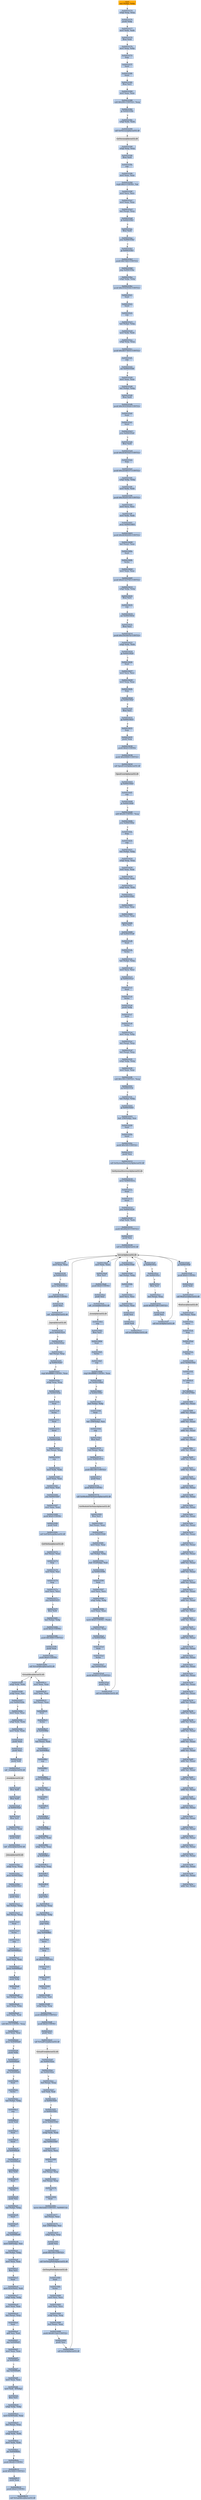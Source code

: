 digraph G {
node[shape=rectangle,style=filled,fillcolor=lightsteelblue,color=lightsteelblue]
bgcolor="transparent"
a0x00410371leal_ebp__ebp[label="start\nleal (%ebp), %ebp",fillcolor="orange",color="lightgrey"];
a0x00410374xchgl_esp_esp[label="0x00410374\nxchgl %esp, %esp"];
a0x00410376pushl_ebp[label="0x00410376\npushl %ebp"];
a0x00410377movl_edx_edx[label="0x00410377\nmovl %edx, %edx"];
a0x00410379ffree_st0[label="0x00410379\nffree %st0"];
a0x0041037bmovl_esp_ebp[label="0x0041037b\nmovl %esp, %ebp"];
a0x0041037dfnop_[label="0x0041037d\nfnop "];
a0x0041037ffwait_[label="0x0041037f\nfwait "];
a0x00410380fninit_[label="0x00410380\nfninit "];
a0x00410382ffree_st1[label="0x00410382\nffree %st1"];
a0x00410384movl_eax_eax[label="0x00410384\nmovl %eax, %eax"];
a0x00410386subl_0x200UINT32_esp[label="0x00410386\nsubl $0x200<UINT32>, %esp"];
a0x0041038cjp_0x0041038e[label="0x0041038c\njp 0x0041038e"];
a0x0041038exchgl_edx_edx[label="0x0041038e\nxchgl %edx, %edx"];
a0x00410390call_GetVersion_kernel32_dll[label="0x00410390\ncall GetVersion@kernel32.dll"];
GetVersion_kernel32_dll[label="GetVersion@kernel32.dll",fillcolor="lightgrey",color="lightgrey"];
a0x00410396xchgl_esp_esp[label="0x00410396\nxchgl %esp, %esp"];
a0x00410398ffree_st0[label="0x00410398\nffree %st0"];
a0x0041039anop_[label="0x0041039a\nnop "];
a0x0041039bmovl_eax_eax[label="0x0041039b\nmovl %eax, %eax"];
a0x0041039dcmpb_0x5UINT8_al[label="0x0041039d\ncmpb $0x5<UINT8>, %al"];
a0x0041039fmovl_ecx_ecx[label="0x0041039f\nmovl %ecx, %ecx"];
a0x004103a1movl_eax_eax[label="0x004103a1\nmovl %eax, %eax"];
a0x004103a3leal_esp__esp[label="0x004103a3\nleal (%esp), %esp"];
a0x004103a6jb_0x00410563[label="0x004103a6\njb 0x00410563"];
a0x004103acffree_st0[label="0x004103ac\nffree %st0"];
a0x004103aejcxz_0x004103b1[label="0x004103ae\njcxz 0x004103b1"];
a0x004103b1jp_0x004103b3[label="0x004103b1\njp 0x004103b3"];
a0x004103b3pushl_0x7d42UINT32[label="0x004103b3\npushl $0x7d42<UINT32>"];
a0x004103b8jmp_0x004103ba[label="0x004103b8\njmp 0x004103ba"];
a0x004103baxchgl_ebp_ebp[label="0x004103ba\nxchgl %ebp, %ebp"];
a0x004103bcpushl_0x33323534UINT32[label="0x004103bc\npushl $0x33323534<UINT32>"];
a0x004103c1fwait_[label="0x004103c1\nfwait "];
a0x004103c2fninit_[label="0x004103c2\nfninit "];
a0x004103c4nop_[label="0x004103c4\nnop "];
a0x004103c5leal_ebp__ebp[label="0x004103c5\nleal (%ebp), %ebp"];
a0x004103c8movl_edx_edx[label="0x004103c8\nmovl %edx, %edx"];
a0x004103caxchgl_esp_esp[label="0x004103ca\nxchgl %esp, %esp"];
a0x004103ccpushl_0x46373835UINT32[label="0x004103cc\npushl $0x46373835<UINT32>"];
a0x004103d1nop_[label="0x004103d1\nnop "];
a0x004103d2jne_0x004103d4[label="0x004103d2\njne 0x004103d4"];
a0x004103d4movl_eax_eax[label="0x004103d4\nmovl %eax, %eax"];
a0x004103d6leal_ebp__ebp[label="0x004103d6\nleal (%ebp), %ebp"];
a0x004103d9ffree_st0[label="0x004103d9\nffree %st0"];
a0x004103dbpushl_0x3432302dUINT32[label="0x004103db\npushl $0x3432302d<UINT32>"];
a0x004103e0fwait_[label="0x004103e0\nfwait "];
a0x004103e1fninit_[label="0x004103e1\nfninit "];
a0x004103e3jcxz_0x004103e6[label="0x004103e3\njcxz 0x004103e6"];
a0x004103e6ffree_st0[label="0x004103e6\nffree %st0"];
a0x004103e8pushl_0x44363543UINT32[label="0x004103e8\npushl $0x44363543<UINT32>"];
a0x004103edfnop_[label="0x004103ed\nfnop "];
a0x004103efpushl_0x2d346537UINT32[label="0x004103ef\npushl $0x2d346537<UINT32>"];
a0x004103f4xchgl_ebp_ebp[label="0x004103f4\nxchgl %ebp, %ebp"];
a0x004103f6movl_edx_edx[label="0x004103f6\nmovl %edx, %edx"];
a0x004103f8pushl_0x342d3134UINT32[label="0x004103f8\npushl $0x342d3134<UINT32>"];
a0x004103fdmovl_ecx_ecx[label="0x004103fd\nmovl %ecx, %ecx"];
a0x004103ffmovl_edx_edx[label="0x004103ff\nmovl %edx, %edx"];
a0x00410401jecxz_0x00410403[label="0x00410401\njecxz 0x00410403"];
a0x00410403pushl_0x44362d30UINT32[label="0x00410403\npushl $0x44362d30<UINT32>"];
a0x00410408leal_eax__eax[label="0x00410408\nleal (%eax), %eax"];
a0x0041040afwait_[label="0x0041040a\nfwait "];
a0x0041040bfnclex_[label="0x0041040b\nfnclex "];
a0x0041040dmovl_eax_eax[label="0x0041040d\nmovl %eax, %eax"];
a0x0041040fpushl_0x41323745UINT32[label="0x0041040f\npushl $0x41323745<UINT32>"];
a0x00410414xchgl_ebp_ebp[label="0x00410414\nxchgl %ebp, %ebp"];
a0x00410416ffree_st1[label="0x00410416\nffree %st1"];
a0x00410418nop_[label="0x00410418\nnop "];
a0x00410419jne_0x0041041b[label="0x00410419\njne 0x0041041b"];
a0x0041041bffree_st1[label="0x0041041b\nffree %st1"];
a0x0041041dpushl_0x3543447bUINT32[label="0x0041041d\npushl $0x3543447b<UINT32>"];
a0x00410422xchgl_edx_edx[label="0x00410422\nxchgl %edx, %edx"];
a0x00410424jp_0x00410426[label="0x00410424\njp 0x00410426"];
a0x00410426fwait_[label="0x00410426\nfwait "];
a0x00410427movl_ecx_ecx[label="0x00410427\nmovl %ecx, %ecx"];
a0x00410429movl_esp_eax[label="0x00410429\nmovl %esp, %eax"];
a0x0041042bfnop_[label="0x0041042b\nfnop "];
a0x0041042djg_0x0041042f[label="0x0041042d\njg 0x0041042f"];
a0x0041042fffree_st1[label="0x0041042f\nffree %st1"];
a0x00410431jg_0x00410433[label="0x00410431\njg 0x00410433"];
a0x00410433fnop_[label="0x00410433\nfnop "];
a0x00410435pushl_eax[label="0x00410435\npushl %eax"];
a0x00410436pushl_0x0UINT8[label="0x00410436\npushl $0x0<UINT8>"];
a0x00410438pushl_0x20000UINT32[label="0x00410438\npushl $0x20000<UINT32>"];
a0x0041043dcall_OpenEventA_kernel32_dll[label="0x0041043d\ncall OpenEventA@kernel32.dll"];
OpenEventA_kernel32_dll[label="OpenEventA@kernel32.dll",fillcolor="lightgrey",color="lightgrey"];
a0x00410443jg_0x00410445[label="0x00410443\njg 0x00410445"];
a0x00410445nop_[label="0x00410445\nnop "];
a0x00410446je_0x00410448[label="0x00410446\nje 0x00410448"];
a0x00410448addl_0x28UINT8_esp[label="0x00410448\naddl $0x28<UINT8>, %esp"];
a0x0041044bjcxz_0x0041044e[label="0x0041044b\njcxz 0x0041044e"];
a0x0041044efnop_[label="0x0041044e\nfnop "];
a0x00410450nop_[label="0x00410450\nnop "];
a0x00410451leal_ebp__ebp[label="0x00410451\nleal (%ebp), %ebp"];
a0x00410454xchgl_esp_esp[label="0x00410454\nxchgl %esp, %esp"];
a0x00410456testl_eax_eax[label="0x00410456\ntestl %eax, %eax"];
a0x00410458leal_eax__eax[label="0x00410458\nleal (%eax), %eax"];
a0x0041045axchgl_edx_edx[label="0x0041045a\nxchgl %edx, %edx"];
a0x0041045cjne_0x00410563[label="0x0041045c\njne 0x00410563"];
a0x00410462movl_eax_eax[label="0x00410462\nmovl %eax, %eax"];
a0x00410464leal_eax__eax[label="0x00410464\nleal (%eax), %eax"];
a0x00410466ffree_st1[label="0x00410466\nffree %st1"];
a0x00410468call_0x004101d9[label="0x00410468\ncall 0x004101d9"];
a0x004101d9fwait_[label="0x004101d9\nfwait "];
a0x004101dafnclex_[label="0x004101da\nfnclex "];
a0x004101dcleal_ebp__ebp[label="0x004101dc\nleal (%ebp), %ebp"];
a0x004101dfmovl_ecx_ecx[label="0x004101df\nmovl %ecx, %ecx"];
a0x004101e1jp_0x004101e3[label="0x004101e1\njp 0x004101e3"];
a0x004101e3fwait_[label="0x004101e3\nfwait "];
a0x004101e4fnclex_[label="0x004101e4\nfnclex "];
a0x004101e6pushl_ebp[label="0x004101e6\npushl %ebp"];
a0x004101e7fwait_[label="0x004101e7\nfwait "];
a0x004101e8fnclex_[label="0x004101e8\nfnclex "];
a0x004101eamovl_esp_ebp[label="0x004101ea\nmovl %esp, %ebp"];
a0x004101ecleal_esp__esp[label="0x004101ec\nleal (%esp), %esp"];
a0x004101efleal_esp__esp[label="0x004101ef\nleal (%esp), %esp"];
a0x004101f2xchgl_ebp_ebp[label="0x004101f2\nxchgl %ebp, %ebp"];
a0x004101f4movl_eax_eax[label="0x004101f4\nmovl %eax, %eax"];
a0x004101f6subl_0x100UINT32_esp[label="0x004101f6\nsubl $0x100<UINT32>, %esp"];
a0x004101fcjg_0x004101fe[label="0x004101fc\njg 0x004101fe"];
a0x004101feleal_ebp__ebp[label="0x004101fe\nleal (%ebp), %ebp"];
a0x00410201jp_0x00410203[label="0x00410201\njp 0x00410203"];
a0x00410203leal__256ebp__esi[label="0x00410203\nleal -256(%ebp), %esi"];
a0x00410209fwait_[label="0x00410209\nfwait "];
a0x0041020afninit_[label="0x0041020a\nfninit "];
a0x0041020cpushl_0x100UINT32[label="0x0041020c\npushl $0x100<UINT32>"];
a0x00410211pushl_esi[label="0x00410211\npushl %esi"];
a0x00410212call_GetSystemDirectoryA_kernel32_dll[label="0x00410212\ncall GetSystemDirectoryA@kernel32.dll"];
GetSystemDirectoryA_kernel32_dll[label="GetSystemDirectoryA@kernel32.dll",fillcolor="lightgrey",color="lightgrey"];
a0x00410218jecxz_0x0041021a[label="0x00410218\njecxz 0x0041021a"];
a0x0041021afwait_[label="0x0041021a\nfwait "];
a0x0041021bfninit_[label="0x0041021b\nfninit "];
a0x0041021djcxz_0x00410220[label="0x0041021d\njcxz 0x00410220"];
a0x00410220xchgl_edx_edx[label="0x00410220\nxchgl %edx, %edx"];
a0x00410222pushl_0x40fa50UINT32[label="0x00410222\npushl $0x40fa50<UINT32>"];
a0x00410227pushl_esi[label="0x00410227\npushl %esi"];
a0x00410228call_lstrcatA_kernel32_dll[label="0x00410228\ncall lstrcatA@kernel32.dll"];
lstrcatA_kernel32_dll[label="lstrcatA@kernel32.dll",fillcolor="lightgrey",color="lightgrey"];
a0x0041022emovl_eax_eax[label="0x0041022e\nmovl %eax, %eax"];
a0x00410230jg_0x00410232[label="0x00410230\njg 0x00410232"];
a0x00410232jecxz_0x00410234[label="0x00410232\njecxz 0x00410234"];
a0x00410234pushl_0x40UINT8[label="0x00410234\npushl $0x40<UINT8>"];
a0x00410236pushl_esi[label="0x00410236\npushl %esi"];
a0x00410237call__lopen_kernel32_dll[label="0x00410237\ncall _lopen@kernel32.dll"];
a_lopen_kernel32_dll[label="_lopen@kernel32.dll",fillcolor="lightgrey",color="lightgrey"];
a0x0041023djecxz_0x0041023f[label="0x0041023d\njecxz 0x0041023f"];
a0x0041023fjcxz_0x00410242[label="0x0041023f\njcxz 0x00410242"];
a0x00410242leal_esp__esp[label="0x00410242\nleal (%esp), %esp"];
a0x00410245jg_0x00410247[label="0x00410245\njg 0x00410247"];
a0x00410247cmpl_0xffffffffUINT8_eax[label="0x00410247\ncmpl $0xffffffff<UINT8>, %eax"];
a0x0041024axchgl_esp_esp[label="0x0041024a\nxchgl %esp, %esp"];
a0x0041024cjp_0x0041024e[label="0x0041024c\njp 0x0041024e"];
a0x0041024efwait_[label="0x0041024e\nfwait "];
a0x0041024ffnclex_[label="0x0041024f\nfnclex "];
a0x00410251fwait_[label="0x00410251\nfwait "];
a0x00410252fninit_[label="0x00410252\nfninit "];
a0x00410254je_0x00410361[label="0x00410254\nje 0x00410361"];
a0x0041025aleal_esp__esp[label="0x0041025a\nleal (%esp), %esp"];
a0x0041025dnop_[label="0x0041025d\nnop "];
a0x0041025emovl_edx_edx[label="0x0041025e\nmovl %edx, %edx"];
a0x00410260movl_eax_eax[label="0x00410260\nmovl %eax, %eax"];
a0x00410262movl_eax_edi[label="0x00410262\nmovl %eax, %edi"];
a0x00410264jcxz_0x00410267[label="0x00410264\njcxz 0x00410267"];
a0x00410267movl_eax_eax[label="0x00410267\nmovl %eax, %eax"];
a0x00410269pushl_0x0UINT8[label="0x00410269\npushl $0x0<UINT8>"];
a0x0041026bpushl_edi[label="0x0041026b\npushl %edi"];
a0x0041026ccall_GetFileSize_kernel32_dll[label="0x0041026c\ncall GetFileSize@kernel32.dll"];
GetFileSize_kernel32_dll[label="GetFileSize@kernel32.dll",fillcolor="lightgrey",color="lightgrey"];
a0x00410272leal_eax__eax[label="0x00410272\nleal (%eax), %eax"];
a0x00410274fnop_[label="0x00410274\nfnop "];
a0x00410276movl_eax_esi[label="0x00410276\nmovl %eax, %esi"];
a0x00410278fnop_[label="0x00410278\nfnop "];
a0x0041027amovl_ecx_ecx[label="0x0041027a\nmovl %ecx, %ecx"];
a0x0041027cjcxz_0x0041027f[label="0x0041027c\njcxz 0x0041027f"];
a0x0041027fffree_st0[label="0x0041027f\nffree %st0"];
a0x00410281leal_ebp__ebp[label="0x00410281\nleal (%ebp), %ebp"];
a0x00410284pushl_0x4UINT8[label="0x00410284\npushl $0x4<UINT8>"];
a0x00410286pushl_0x3000UINT32[label="0x00410286\npushl $0x3000<UINT32>"];
a0x0041028bpushl_eax[label="0x0041028b\npushl %eax"];
a0x0041028cpushl_0x0UINT8[label="0x0041028c\npushl $0x0<UINT8>"];
a0x0041028ecall_VirtualAlloc_kernel32_dll[label="0x0041028e\ncall VirtualAlloc@kernel32.dll"];
VirtualAlloc_kernel32_dll[label="VirtualAlloc@kernel32.dll",fillcolor="lightgrey",color="lightgrey"];
a0x00410294xchgl_edx_edx[label="0x00410294\nxchgl %edx, %edx"];
a0x00410296xchgl_eax_esi[label="0x00410296\nxchgl %eax, %esi"];
a0x00410297jcxz_0x0041029a[label="0x00410297\njcxz 0x0041029a"];
a0x0041029amovl_eax_eax[label="0x0041029a\nmovl %eax, %eax"];
a0x0041029cxchgl_edx_edx[label="0x0041029c\nxchgl %edx, %edx"];
a0x0041029emovl_edx_edx[label="0x0041029e\nmovl %edx, %edx"];
a0x004102a0pushl_eax[label="0x004102a0\npushl %eax"];
a0x004102a1pushl_esi[label="0x004102a1\npushl %esi"];
a0x004102a2pushl_edi[label="0x004102a2\npushl %edi"];
a0x004102a3call__lread_kernel32_dll[label="0x004102a3\ncall _lread@kernel32.dll"];
a_lread_kernel32_dll[label="_lread@kernel32.dll",fillcolor="lightgrey",color="lightgrey"];
a0x004102a9ffree_st0[label="0x004102a9\nffree %st0"];
a0x004102abffree_st0[label="0x004102ab\nffree %st0"];
a0x004102adje_0x004102af[label="0x004102ad\nje 0x004102af"];
a0x004102afffree_st1[label="0x004102af\nffree %st1"];
a0x004102b1leal_eax__eax[label="0x004102b1\nleal (%eax), %eax"];
a0x004102b3pushl_edi[label="0x004102b3\npushl %edi"];
a0x004102b4call__lclose_kernel32_dll[label="0x004102b4\ncall _lclose@kernel32.dll"];
a_lclose_kernel32_dll[label="_lclose@kernel32.dll",fillcolor="lightgrey",color="lightgrey"];
a0x004102baxchgl_esp_esp[label="0x004102ba\nxchgl %esp, %esp"];
a0x004102bcjecxz_0x004102be[label="0x004102bc\njecxz 0x004102be"];
a0x004102bejcxz_0x004102c1[label="0x004102be\njcxz 0x004102c1"];
a0x004102c1pushl_esi[label="0x004102c1\npushl %esi"];
a0x004102c2leal_ebp__ebp[label="0x004102c2\nleal (%ebp), %ebp"];
a0x004102c5leal_esp__esp[label="0x004102c5\nleal (%esp), %esp"];
a0x004102c8fwait_[label="0x004102c8\nfwait "];
a0x004102c9fnclex_[label="0x004102c9\nfnclex "];
a0x004102cbnop_[label="0x004102cb\nnop "];
a0x004102cccall_0x0040faa1[label="0x004102cc\ncall 0x0040faa1"];
a0x0040faa1movl_eax_eax[label="0x0040faa1\nmovl %eax, %eax"];
a0x0040faa3jecxz_0x0040faa5[label="0x0040faa3\njecxz 0x0040faa5"];
a0x0040faa5pushl_ebp[label="0x0040faa5\npushl %ebp"];
a0x0040faa6fnop_[label="0x0040faa6\nfnop "];
a0x0040faa8leal_ebp__ebp[label="0x0040faa8\nleal (%ebp), %ebp"];
a0x0040faabmovl_esp_ebp[label="0x0040faab\nmovl %esp, %ebp"];
a0x0040faadmovl_edx_edx[label="0x0040faad\nmovl %edx, %edx"];
a0x0040faafsubl_0x14UINT8_esp[label="0x0040faaf\nsubl $0x14<UINT8>, %esp"];
a0x0040fab2movl_eax_eax[label="0x0040fab2\nmovl %eax, %eax"];
a0x0040fab4jecxz_0x0040fab6[label="0x0040fab4\njecxz 0x0040fab6"];
a0x0040fab6pushl_ebx[label="0x0040fab6\npushl %ebx"];
a0x0040fab7je_0x0040fab9[label="0x0040fab7\nje 0x0040fab9"];
a0x0040fab9jne_0x0040fabb[label="0x0040fab9\njne 0x0040fabb"];
a0x0040fabbfwait_[label="0x0040fabb\nfwait "];
a0x0040fabcfnclex_[label="0x0040fabc\nfnclex "];
a0x0040fabeleal_ebp__ebp[label="0x0040fabe\nleal (%ebp), %ebp"];
a0x0040fac1nop_[label="0x0040fac1\nnop "];
a0x0040fac2pushl_edi[label="0x0040fac2\npushl %edi"];
a0x0040fac3fwait_[label="0x0040fac3\nfwait "];
a0x0040fac4fninit_[label="0x0040fac4\nfninit "];
a0x0040fac6jp_0x0040fac8[label="0x0040fac6\njp 0x0040fac8"];
a0x0040fac8jcxz_0x0040facb[label="0x0040fac8\njcxz 0x0040facb"];
a0x0040facbffree_st0[label="0x0040facb\nffree %st0"];
a0x0040facdfwait_[label="0x0040facd\nfwait "];
a0x0040facefnclex_[label="0x0040face\nfnclex "];
a0x0040fad0pushl_esi[label="0x0040fad0\npushl %esi"];
a0x0040fad1leal_ebp__ebp[label="0x0040fad1\nleal (%ebp), %ebp"];
a0x0040fad4fwait_[label="0x0040fad4\nfwait "];
a0x0040fad5fninit_[label="0x0040fad5\nfninit "];
a0x0040fad7jmp_0x0040fad9[label="0x0040fad7\njmp 0x0040fad9"];
a0x0040fad9movl_0x8ebp__esi[label="0x0040fad9\nmovl 0x8(%ebp), %esi"];
a0x0040fadcleal_ebp__ebp[label="0x0040fadc\nleal (%ebp), %ebp"];
a0x0040fadfmovl_eax_eax[label="0x0040fadf\nmovl %eax, %eax"];
a0x0040fae1ffree_st1[label="0x0040fae1\nffree %st1"];
a0x0040fae3fwait_[label="0x0040fae3\nfwait "];
a0x0040fae4movl_0x3cesi__edi[label="0x0040fae4\nmovl 0x3c(%esi), %edi"];
a0x0040fae7xchgl_ebp_ebp[label="0x0040fae7\nxchgl %ebp, %ebp"];
a0x0040fae9movl_eax_eax[label="0x0040fae9\nmovl %eax, %eax"];
a0x0040faebleal_esp__esp[label="0x0040faeb\nleal (%esp), %esp"];
a0x0040faeefwait_[label="0x0040faee\nfwait "];
a0x0040faefaddl_esi_edi[label="0x0040faef\naddl %esi, %edi"];
a0x0040faf1jmp_0x0040faf3[label="0x0040faf1\njmp 0x0040faf3"];
a0x0040faf3movl_eax_eax[label="0x0040faf3\nmovl %eax, %eax"];
a0x0040faf5jp_0x0040faf7[label="0x0040faf5\njp 0x0040faf7"];
a0x0040faf7jmp_0x0040faf9[label="0x0040faf7\njmp 0x0040faf9"];
a0x0040faf9movl_eax_eax[label="0x0040faf9\nmovl %eax, %eax"];
a0x0040fafbmovl_edi__4ebp_[label="0x0040fafb\nmovl %edi, -4(%ebp)"];
a0x0040fafeffree_st1[label="0x0040fafe\nffree %st1"];
a0x0040fb00xchgl_ebp_ebp[label="0x0040fb00\nxchgl %ebp, %ebp"];
a0x0040fb02movl_0x50edi__eax[label="0x0040fb02\nmovl 0x50(%edi), %eax"];
a0x0040fb05leal_esp__esp[label="0x0040fb05\nleal (%esp), %esp"];
a0x0040fb08xchgl_edx_edx[label="0x0040fb08\nxchgl %edx, %edx"];
a0x0040fb0amovl_edx_edx[label="0x0040fb0a\nmovl %edx, %edx"];
a0x0040fb0cjne_0x0040fb0e[label="0x0040fb0c\njne 0x0040fb0e"];
a0x0040fb0epushl_0x40UINT8[label="0x0040fb0e\npushl $0x40<UINT8>"];
a0x0040fb10pushl_0x3000UINT32[label="0x0040fb10\npushl $0x3000<UINT32>"];
a0x0040fb15pushl_eax[label="0x0040fb15\npushl %eax"];
a0x0040fb16pushl_0x0UINT8[label="0x0040fb16\npushl $0x0<UINT8>"];
a0x0040fb18call_VirtualAlloc_kernel32_dll[label="0x0040fb18\ncall VirtualAlloc@kernel32.dll"];
a0x0040fb1emovl_eax_eax[label="0x0040fb1e\nmovl %eax, %eax"];
a0x0040fb20testl_eax_eax[label="0x0040fb20\ntestl %eax, %eax"];
a0x0040fb22leal_eax__eax[label="0x0040fb22\nleal (%eax), %eax"];
a0x0040fb24fwait_[label="0x0040fb24\nfwait "];
a0x0040fb25fnclex_[label="0x0040fb25\nfnclex "];
a0x0040fb27je_0x0040ffde[label="0x0040fb27\nje 0x0040ffde"];
a0x0040ffdeleal_eax__eax[label="0x0040ffde\nleal (%eax), %eax"];
a0x0040ffe0jne_0x0040ffe2[label="0x0040ffe0\njne 0x0040ffe2"];
a0x0040ffe2nop_[label="0x0040ffe2\nnop "];
a0x0040ffe3nop_[label="0x0040ffe3\nnop "];
a0x0040ffe4jecxz_0x0040ffe6[label="0x0040ffe4\njecxz 0x0040ffe6"];
a0x0040ffe6xorl_eax_eax[label="0x0040ffe6\nxorl %eax, %eax"];
a0x0040ffe8fwait_[label="0x0040ffe8\nfwait "];
a0x0040ffe9fninit_[label="0x0040ffe9\nfninit "];
a0x0040ffebjp_0x0040ffed[label="0x0040ffeb\njp 0x0040ffed"];
a0x0040ffedjmp_0x0040ffbd[label="0x0040ffed\njmp 0x0040ffbd"];
a0x0040ffbdxchgl_edx_edx[label="0x0040ffbd\nxchgl %edx, %edx"];
a0x0040ffbfxchgl_esp_esp[label="0x0040ffbf\nxchgl %esp, %esp"];
a0x0040ffc1jp_0x0040ffc3[label="0x0040ffc1\njp 0x0040ffc3"];
a0x0040ffc3xchgl_esp_esp[label="0x0040ffc3\nxchgl %esp, %esp"];
a0x0040ffc5popl_esi[label="0x0040ffc5\npopl %esi"];
a0x0040ffc6fwait_[label="0x0040ffc6\nfwait "];
a0x0040ffc7popl_edi[label="0x0040ffc7\npopl %edi"];
a0x0040ffc8leal_esp__esp[label="0x0040ffc8\nleal (%esp), %esp"];
a0x0040ffcbleal_ebp__ebp[label="0x0040ffcb\nleal (%ebp), %ebp"];
a0x0040ffcepopl_ebx[label="0x0040ffce\npopl %ebx"];
a0x0040ffcfjmp_0x0040ffd1[label="0x0040ffcf\njmp 0x0040ffd1"];
a0x0040ffd1leave_[label="0x0040ffd1\nleave "];
a0x0040ffd2fnop_[label="0x0040ffd2\nfnop "];
a0x0040ffd4ret_0x4UINT16[label="0x0040ffd4\nret $0x4<UINT16>"];
a0x004102d1fnop_[label="0x004102d1\nfnop "];
a0x004102d3fwait_[label="0x004102d3\nfwait "];
a0x004102d4fnclex_[label="0x004102d4\nfnclex "];
a0x004102d6movl_eax_edi[label="0x004102d6\nmovl %eax, %edi"];
a0x004102d8xchgl_esp_esp[label="0x004102d8\nxchgl %esp, %esp"];
a0x004102dapushl_0x8000UINT32[label="0x004102da\npushl $0x8000<UINT32>"];
a0x004102dfpushl_0x0UINT8[label="0x004102df\npushl $0x0<UINT8>"];
a0x004102e1pushl_esi[label="0x004102e1\npushl %esi"];
a0x004102e2call_VirtualFree_kernel32_dll[label="0x004102e2\ncall VirtualFree@kernel32.dll"];
VirtualFree_kernel32_dll[label="VirtualFree@kernel32.dll",fillcolor="lightgrey",color="lightgrey"];
a0x004102e8jne_0x004102ea[label="0x004102e8\njne 0x004102ea"];
a0x004102eajne_0x004102ec[label="0x004102ea\njne 0x004102ec"];
a0x004102ecleal_esp__esp[label="0x004102ec\nleal (%esp), %esp"];
a0x004102eftestl_edi_edi[label="0x004102ef\ntestl %edi, %edi"];
a0x004102f1je_0x004102f3[label="0x004102f1\nje 0x004102f3"];
a0x004102f3je_0x00410361[label="0x004102f3\nje 0x00410361"];
a0x00410361jecxz_0x00410363[label="0x00410361\njecxz 0x00410363"];
a0x00410363xchgl_edx_edx[label="0x00410363\nxchgl %edx, %edx"];
a0x00410365jmp_0x00410367[label="0x00410365\njmp 0x00410367"];
a0x00410367movl_ecx_ecx[label="0x00410367\nmovl %ecx, %ecx"];
a0x00410369leave_[label="0x00410369\nleave "];
a0x0041036aleal_esp__esp[label="0x0041036a\nleal (%esp), %esp"];
a0x0041036dleal_esp__esp[label="0x0041036d\nleal (%esp), %esp"];
a0x00410370ret[label="0x00410370\nret"];
a0x0041046dfwait_[label="0x0041046d\nfwait "];
a0x0041046emovw_0x5a4dUINT16_0x004011dc[label="0x0041046e\nmovw $0x5a4d<UINT16>, 0x004011dc"];
a0x00410477leal_eax__eax[label="0x00410477\nleal (%eax), %eax"];
a0x00410479leal__256ebp__esi[label="0x00410479\nleal -256(%ebp), %esi"];
a0x0041047fxchgl_esp_esp[label="0x0041047f\nxchgl %esp, %esp"];
a0x00410481pushl_esi[label="0x00410481\npushl %esi"];
a0x00410482pushl_0x100UINT32[label="0x00410482\npushl $0x100<UINT32>"];
a0x00410487call_GetTempPathA_kernel32_dll[label="0x00410487\ncall GetTempPathA@kernel32.dll"];
GetTempPathA_kernel32_dll[label="GetTempPathA@kernel32.dll",fillcolor="lightgrey",color="lightgrey"];
a0x0041048dfwait_[label="0x0041048d\nfwait "];
a0x0041048efnclex_[label="0x0041048e\nfnclex "];
a0x00410490movl_ecx_ecx[label="0x00410490\nmovl %ecx, %ecx"];
a0x00410492movl_ecx_ecx[label="0x00410492\nmovl %ecx, %ecx"];
a0x00410494xchgl_esp_esp[label="0x00410494\nxchgl %esp, %esp"];
a0x00410496leal_eax__eax[label="0x00410496\nleal (%eax), %eax"];
a0x00410498pushl_0x4011bdUINT32[label="0x00410498\npushl $0x4011bd<UINT32>"];
a0x0041049dpushl_esi[label="0x0041049d\npushl %esi"];
a0x0041049ecall_lstrcatA_kernel32_dll[label="0x0041049e\ncall lstrcatA@kernel32.dll"];
a0x004104a4movl_eax_eax[label="0x004104a4\nmovl %eax, %eax"];
a0x004104a6ffree_st1[label="0x004104a6\nffree %st1"];
a0x004104a8pushl_0x0UINT8[label="0x004104a8\npushl $0x0<UINT8>"];
a0x004104aapushl_esi[label="0x004104aa\npushl %esi"];
a0x004104abcall__lcreat_kernel32_dll[label="0x004104ab\ncall _lcreat@kernel32.dll"];
a_lcreat_kernel32_dll[label="_lcreat@kernel32.dll",fillcolor="lightgrey",color="lightgrey"];
a0x004104b1nop_[label="0x004104b1\nnop "];
a0x004104b2ffree_st1[label="0x004104b2\nffree %st1"];
a0x004104b4fwait_[label="0x004104b4\nfwait "];
a0x004104b5fnclex_[label="0x004104b5\nfnclex "];
a0x004104b7nop_[label="0x004104b7\nnop "];
a0x004104b8cmpl_0xffffffffUINT8_eax[label="0x004104b8\ncmpl $0xffffffff<UINT8>, %eax"];
a0x004104bbjne_0x004104bd[label="0x004104bb\njne 0x004104bd"];
a0x004104bdje_0x00410563[label="0x004104bd\nje 0x00410563"];
a0x00410563leal_ebp__ebp[label="0x00410563\nleal (%ebp), %ebp"];
a0x00410566fwait_[label="0x00410566\nfwait "];
a0x00410567leal__256ebp__esi[label="0x00410567\nleal -256(%ebp), %esi"];
a0x0041056dnop_[label="0x0041056d\nnop "];
a0x0041056effree_st1[label="0x0041056e\nffree %st1"];
a0x00410570leal_esp__esp[label="0x00410570\nleal (%esp), %esp"];
a0x00410573jecxz_0x00410575[label="0x00410573\njecxz 0x00410575"];
a0x00410575pushl_0x100UINT32[label="0x00410575\npushl $0x100<UINT32>"];
a0x0041057apushl_esi[label="0x0041057a\npushl %esi"];
a0x0041057bpushl_0x0UINT8[label="0x0041057b\npushl $0x0<UINT8>"];
a0x0041057dcall_GetModuleFileNameA_kernel32_dll[label="0x0041057d\ncall GetModuleFileNameA@kernel32.dll"];
GetModuleFileNameA_kernel32_dll[label="GetModuleFileNameA@kernel32.dll",fillcolor="lightgrey",color="lightgrey"];
a0x00410583ffree_st1[label="0x00410583\nffree %st1"];
a0x00410585leal_eax__eax[label="0x00410585\nleal (%eax), %eax"];
a0x00410587jecxz_0x00410589[label="0x00410587\njecxz 0x00410589"];
a0x00410589movl_eax_eax[label="0x00410589\nmovl %eax, %eax"];
a0x0041058bleal_ebp__ebp[label="0x0041058b\nleal (%ebp), %ebp"];
a0x0041058eleal__512ebp__edi[label="0x0041058e\nleal -512(%ebp), %edi"];
a0x00410594jg_0x00410596[label="0x00410594\njg 0x00410596"];
a0x00410596fwait_[label="0x00410596\nfwait "];
a0x00410597movl_ecx_ecx[label="0x00410597\nmovl %ecx, %ecx"];
a0x00410599xchgl_ebp_ebp[label="0x00410599\nxchgl %ebp, %ebp"];
a0x0041059bmovl_eax_eax[label="0x0041059b\nmovl %eax, %eax"];
a0x0041059dmovb_0x0UINT8_edi_[label="0x0041059d\nmovb $0x0<UINT8>, (%edi)"];
a0x004105a0leal_eax__eax[label="0x004105a0\nleal (%eax), %eax"];
a0x004105a2je_0x004105a4[label="0x004105a2\nje 0x004105a4"];
a0x004105a4fwait_[label="0x004105a4\nfwait "];
a0x004105a5fnclex_[label="0x004105a5\nfnclex "];
a0x004105a7jmp_0x004105a9[label="0x004105a7\njmp 0x004105a9"];
a0x004105a9pushl_0x4011c7UINT32[label="0x004105a9\npushl $0x4011c7<UINT32>"];
a0x004105aepushl_edi[label="0x004105ae\npushl %edi"];
a0x004105afcall_lstrcatA_kernel32_dll[label="0x004105af\ncall lstrcatA@kernel32.dll"];
a0x004105b5jcxz_0x004105b8[label="0x004105b5\njcxz 0x004105b8"];
a0x004105b8leal_ebp__ebp[label="0x004105b8\nleal (%ebp), %ebp"];
a0x004105bbnop_[label="0x004105bb\nnop "];
a0x004105bcmovl_ecx_ecx[label="0x004105bc\nmovl %ecx, %ecx"];
a0x004105beleal_eax__eax[label="0x004105be\nleal (%eax), %eax"];
a0x004105c0pushl_esi[label="0x004105c0\npushl %esi"];
a0x004105c1pushl_edi[label="0x004105c1\npushl %edi"];
a0x004105c2call_lstrcatA_kernel32_dll[label="0x004105c2\ncall lstrcatA@kernel32.dll"];
a0x004105c8jp_0x004105ca[label="0x004105c8\njp 0x004105ca"];
a0x004105cajne_0x004105cc[label="0x004105ca\njne 0x004105cc"];
a0x004105ccffree_st1[label="0x004105cc\nffree %st1"];
a0x004105celeal_esp__esp[label="0x004105ce\nleal (%esp), %esp"];
a0x004105d1pushl_0x4011d9UINT32[label="0x004105d1\npushl $0x4011d9<UINT32>"];
a0x004105d6pushl_esi[label="0x004105d6\npushl %esi"];
a0x004105d7call_lstrcatA_kernel32_dll[label="0x004105d7\ncall lstrcatA@kernel32.dll"];
a0x004105ddjp_0x004105df[label="0x004105dd\njp 0x004105df"];
a0x004105dfpushl_0x0UINT8[label="0x004105df\npushl $0x0<UINT8>"];
a0x004105e1pushl_edi[label="0x004105e1\npushl %edi"];
a0x004105e2call_WinExec_kernel32_dll[label="0x004105e2\ncall WinExec@kernel32.dll"];
WinExec_kernel32_dll[label="WinExec@kernel32.dll",fillcolor="lightgrey",color="lightgrey"];
a0x004105e8leal_eax__eax[label="0x004105e8\nleal (%eax), %eax"];
a0x004105ealeave_[label="0x004105ea\nleave "];
a0x004105ebfnop_[label="0x004105eb\nfnop "];
a0x004105edfwait_[label="0x004105ed\nfwait "];
a0x004105eefnclex_[label="0x004105ee\nfnclex "];
a0x004105f0jecxz_0x004105f2[label="0x004105f0\njecxz 0x004105f2"];
a0x004105f2ret[label="0x004105f2\nret"];
a0x7c8000c0nop_[label="0x7c8000c0\nnop "];
a0x7c8000c1call_0x63d7f9f4[label="0x7c8000c1\ncall 0x63d7f9f4"];
a0x63d7f9f4addb_al_eax_[label="0x63d7f9f4\naddb %al, (%eax)"];
a0x63d7f9f6addb_al_eax_[label="0x63d7f9f6\naddb %al, (%eax)"];
a0x63d7f9f8addb_al_eax_[label="0x63d7f9f8\naddb %al, (%eax)"];
a0x63d7f9faaddb_al_eax_[label="0x63d7f9fa\naddb %al, (%eax)"];
a0x63d7f9fcaddb_al_eax_[label="0x63d7f9fc\naddb %al, (%eax)"];
a0x63d7f9feaddb_al_eax_[label="0x63d7f9fe\naddb %al, (%eax)"];
a0x63d7fa00addb_al_eax_[label="0x63d7fa00\naddb %al, (%eax)"];
a0x63d7fa02addb_al_eax_[label="0x63d7fa02\naddb %al, (%eax)"];
a0x63d7fa04addb_al_eax_[label="0x63d7fa04\naddb %al, (%eax)"];
a0x63d7fa06addb_al_eax_[label="0x63d7fa06\naddb %al, (%eax)"];
a0x63d7fa08addb_al_eax_[label="0x63d7fa08\naddb %al, (%eax)"];
a0x63d7fa0aaddb_al_eax_[label="0x63d7fa0a\naddb %al, (%eax)"];
a0x63d7fa0caddb_al_eax_[label="0x63d7fa0c\naddb %al, (%eax)"];
a0x63d7fa0eaddb_al_eax_[label="0x63d7fa0e\naddb %al, (%eax)"];
a0x63d7fa10addb_al_eax_[label="0x63d7fa10\naddb %al, (%eax)"];
a0x63d7fa12addb_al_eax_[label="0x63d7fa12\naddb %al, (%eax)"];
a0x63d7fa14addb_al_eax_[label="0x63d7fa14\naddb %al, (%eax)"];
a0x63d7fa16addb_al_eax_[label="0x63d7fa16\naddb %al, (%eax)"];
a0x63d7fa18addb_al_eax_[label="0x63d7fa18\naddb %al, (%eax)"];
a0x63d7fa1aaddb_al_eax_[label="0x63d7fa1a\naddb %al, (%eax)"];
a0x63d7fa1caddb_al_eax_[label="0x63d7fa1c\naddb %al, (%eax)"];
a0x63d7fa1eaddb_al_eax_[label="0x63d7fa1e\naddb %al, (%eax)"];
a0x63d7fa20addb_al_eax_[label="0x63d7fa20\naddb %al, (%eax)"];
a0x63d7fa22addb_al_eax_[label="0x63d7fa22\naddb %al, (%eax)"];
a0x63d7fa24addb_al_eax_[label="0x63d7fa24\naddb %al, (%eax)"];
a0x63d7fa26addb_al_eax_[label="0x63d7fa26\naddb %al, (%eax)"];
a0x63d7fa28addb_al_eax_[label="0x63d7fa28\naddb %al, (%eax)"];
a0x63d7fa2aaddb_al_eax_[label="0x63d7fa2a\naddb %al, (%eax)"];
a0x63d7fa2caddb_al_eax_[label="0x63d7fa2c\naddb %al, (%eax)"];
a0x63d7fa2eaddb_al_eax_[label="0x63d7fa2e\naddb %al, (%eax)"];
a0x63d7fa30addb_al_eax_[label="0x63d7fa30\naddb %al, (%eax)"];
a0x63d7fa32addb_al_eax_[label="0x63d7fa32\naddb %al, (%eax)"];
a0x63d7fa34addb_al_eax_[label="0x63d7fa34\naddb %al, (%eax)"];
a0x63d7fa36addb_al_eax_[label="0x63d7fa36\naddb %al, (%eax)"];
a0x63d7fa38addb_al_eax_[label="0x63d7fa38\naddb %al, (%eax)"];
a0x63d7fa3aaddb_al_eax_[label="0x63d7fa3a\naddb %al, (%eax)"];
a0x63d7fa3caddb_al_eax_[label="0x63d7fa3c\naddb %al, (%eax)"];
a0x63d7fa3eaddb_al_eax_[label="0x63d7fa3e\naddb %al, (%eax)"];
a0x63d7fa40addb_al_eax_[label="0x63d7fa40\naddb %al, (%eax)"];
a0x63d7fa42addb_al_eax_[label="0x63d7fa42\naddb %al, (%eax)"];
a0x63d7fa44addb_al_eax_[label="0x63d7fa44\naddb %al, (%eax)"];
a0x63d7fa46addb_al_eax_[label="0x63d7fa46\naddb %al, (%eax)"];
a0x63d7fa48addb_al_eax_[label="0x63d7fa48\naddb %al, (%eax)"];
a0x63d7fa4aaddb_al_eax_[label="0x63d7fa4a\naddb %al, (%eax)"];
a0x63d7fa4caddb_al_eax_[label="0x63d7fa4c\naddb %al, (%eax)"];
a0x63d7fa4eaddb_al_eax_[label="0x63d7fa4e\naddb %al, (%eax)"];
a0x63d7fa50addb_al_eax_[label="0x63d7fa50\naddb %al, (%eax)"];
a0x63d7fa52addb_al_eax_[label="0x63d7fa52\naddb %al, (%eax)"];
a0x63d7fa54addb_al_eax_[label="0x63d7fa54\naddb %al, (%eax)"];
a0x63d7fa56addb_al_eax_[label="0x63d7fa56\naddb %al, (%eax)"];
a0x63d7fa58addb_al_eax_[label="0x63d7fa58\naddb %al, (%eax)"];
a0x63d7fa5aaddb_al_eax_[label="0x63d7fa5a\naddb %al, (%eax)"];
a0x00410371leal_ebp__ebp -> a0x00410374xchgl_esp_esp [color="#000000"];
a0x00410374xchgl_esp_esp -> a0x00410376pushl_ebp [color="#000000"];
a0x00410376pushl_ebp -> a0x00410377movl_edx_edx [color="#000000"];
a0x00410377movl_edx_edx -> a0x00410379ffree_st0 [color="#000000"];
a0x00410379ffree_st0 -> a0x0041037bmovl_esp_ebp [color="#000000"];
a0x0041037bmovl_esp_ebp -> a0x0041037dfnop_ [color="#000000"];
a0x0041037dfnop_ -> a0x0041037ffwait_ [color="#000000"];
a0x0041037ffwait_ -> a0x00410380fninit_ [color="#000000"];
a0x00410380fninit_ -> a0x00410382ffree_st1 [color="#000000"];
a0x00410382ffree_st1 -> a0x00410384movl_eax_eax [color="#000000"];
a0x00410384movl_eax_eax -> a0x00410386subl_0x200UINT32_esp [color="#000000"];
a0x00410386subl_0x200UINT32_esp -> a0x0041038cjp_0x0041038e [color="#000000"];
a0x0041038cjp_0x0041038e -> a0x0041038exchgl_edx_edx [color="#000000",label="F"];
a0x0041038exchgl_edx_edx -> a0x00410390call_GetVersion_kernel32_dll [color="#000000"];
a0x00410390call_GetVersion_kernel32_dll -> GetVersion_kernel32_dll [color="#000000"];
GetVersion_kernel32_dll -> a0x00410396xchgl_esp_esp [color="#000000"];
a0x00410396xchgl_esp_esp -> a0x00410398ffree_st0 [color="#000000"];
a0x00410398ffree_st0 -> a0x0041039anop_ [color="#000000"];
a0x0041039anop_ -> a0x0041039bmovl_eax_eax [color="#000000"];
a0x0041039bmovl_eax_eax -> a0x0041039dcmpb_0x5UINT8_al [color="#000000"];
a0x0041039dcmpb_0x5UINT8_al -> a0x0041039fmovl_ecx_ecx [color="#000000"];
a0x0041039fmovl_ecx_ecx -> a0x004103a1movl_eax_eax [color="#000000"];
a0x004103a1movl_eax_eax -> a0x004103a3leal_esp__esp [color="#000000"];
a0x004103a3leal_esp__esp -> a0x004103a6jb_0x00410563 [color="#000000"];
a0x004103a6jb_0x00410563 -> a0x004103acffree_st0 [color="#000000",label="F"];
a0x004103acffree_st0 -> a0x004103aejcxz_0x004103b1 [color="#000000"];
a0x004103aejcxz_0x004103b1 -> a0x004103b1jp_0x004103b3 [color="#000000",label="T"];
a0x004103b1jp_0x004103b3 -> a0x004103b3pushl_0x7d42UINT32 [color="#000000",label="T"];
a0x004103b3pushl_0x7d42UINT32 -> a0x004103b8jmp_0x004103ba [color="#000000"];
a0x004103b8jmp_0x004103ba -> a0x004103baxchgl_ebp_ebp [color="#000000"];
a0x004103baxchgl_ebp_ebp -> a0x004103bcpushl_0x33323534UINT32 [color="#000000"];
a0x004103bcpushl_0x33323534UINT32 -> a0x004103c1fwait_ [color="#000000"];
a0x004103c1fwait_ -> a0x004103c2fninit_ [color="#000000"];
a0x004103c2fninit_ -> a0x004103c4nop_ [color="#000000"];
a0x004103c4nop_ -> a0x004103c5leal_ebp__ebp [color="#000000"];
a0x004103c5leal_ebp__ebp -> a0x004103c8movl_edx_edx [color="#000000"];
a0x004103c8movl_edx_edx -> a0x004103caxchgl_esp_esp [color="#000000"];
a0x004103caxchgl_esp_esp -> a0x004103ccpushl_0x46373835UINT32 [color="#000000"];
a0x004103ccpushl_0x46373835UINT32 -> a0x004103d1nop_ [color="#000000"];
a0x004103d1nop_ -> a0x004103d2jne_0x004103d4 [color="#000000"];
a0x004103d2jne_0x004103d4 -> a0x004103d4movl_eax_eax [color="#000000",label="F"];
a0x004103d4movl_eax_eax -> a0x004103d6leal_ebp__ebp [color="#000000"];
a0x004103d6leal_ebp__ebp -> a0x004103d9ffree_st0 [color="#000000"];
a0x004103d9ffree_st0 -> a0x004103dbpushl_0x3432302dUINT32 [color="#000000"];
a0x004103dbpushl_0x3432302dUINT32 -> a0x004103e0fwait_ [color="#000000"];
a0x004103e0fwait_ -> a0x004103e1fninit_ [color="#000000"];
a0x004103e1fninit_ -> a0x004103e3jcxz_0x004103e6 [color="#000000"];
a0x004103e3jcxz_0x004103e6 -> a0x004103e6ffree_st0 [color="#000000",label="T"];
a0x004103e6ffree_st0 -> a0x004103e8pushl_0x44363543UINT32 [color="#000000"];
a0x004103e8pushl_0x44363543UINT32 -> a0x004103edfnop_ [color="#000000"];
a0x004103edfnop_ -> a0x004103efpushl_0x2d346537UINT32 [color="#000000"];
a0x004103efpushl_0x2d346537UINT32 -> a0x004103f4xchgl_ebp_ebp [color="#000000"];
a0x004103f4xchgl_ebp_ebp -> a0x004103f6movl_edx_edx [color="#000000"];
a0x004103f6movl_edx_edx -> a0x004103f8pushl_0x342d3134UINT32 [color="#000000"];
a0x004103f8pushl_0x342d3134UINT32 -> a0x004103fdmovl_ecx_ecx [color="#000000"];
a0x004103fdmovl_ecx_ecx -> a0x004103ffmovl_edx_edx [color="#000000"];
a0x004103ffmovl_edx_edx -> a0x00410401jecxz_0x00410403 [color="#000000"];
a0x00410401jecxz_0x00410403 -> a0x00410403pushl_0x44362d30UINT32 [color="#000000",label="T"];
a0x00410403pushl_0x44362d30UINT32 -> a0x00410408leal_eax__eax [color="#000000"];
a0x00410408leal_eax__eax -> a0x0041040afwait_ [color="#000000"];
a0x0041040afwait_ -> a0x0041040bfnclex_ [color="#000000"];
a0x0041040bfnclex_ -> a0x0041040dmovl_eax_eax [color="#000000"];
a0x0041040dmovl_eax_eax -> a0x0041040fpushl_0x41323745UINT32 [color="#000000"];
a0x0041040fpushl_0x41323745UINT32 -> a0x00410414xchgl_ebp_ebp [color="#000000"];
a0x00410414xchgl_ebp_ebp -> a0x00410416ffree_st1 [color="#000000"];
a0x00410416ffree_st1 -> a0x00410418nop_ [color="#000000"];
a0x00410418nop_ -> a0x00410419jne_0x0041041b [color="#000000"];
a0x00410419jne_0x0041041b -> a0x0041041bffree_st1 [color="#000000",label="F"];
a0x0041041bffree_st1 -> a0x0041041dpushl_0x3543447bUINT32 [color="#000000"];
a0x0041041dpushl_0x3543447bUINT32 -> a0x00410422xchgl_edx_edx [color="#000000"];
a0x00410422xchgl_edx_edx -> a0x00410424jp_0x00410426 [color="#000000"];
a0x00410424jp_0x00410426 -> a0x00410426fwait_ [color="#000000",label="T"];
a0x00410426fwait_ -> a0x00410427movl_ecx_ecx [color="#000000"];
a0x00410427movl_ecx_ecx -> a0x00410429movl_esp_eax [color="#000000"];
a0x00410429movl_esp_eax -> a0x0041042bfnop_ [color="#000000"];
a0x0041042bfnop_ -> a0x0041042djg_0x0041042f [color="#000000"];
a0x0041042djg_0x0041042f -> a0x0041042fffree_st1 [color="#000000",label="F"];
a0x0041042fffree_st1 -> a0x00410431jg_0x00410433 [color="#000000"];
a0x00410431jg_0x00410433 -> a0x00410433fnop_ [color="#000000",label="F"];
a0x00410433fnop_ -> a0x00410435pushl_eax [color="#000000"];
a0x00410435pushl_eax -> a0x00410436pushl_0x0UINT8 [color="#000000"];
a0x00410436pushl_0x0UINT8 -> a0x00410438pushl_0x20000UINT32 [color="#000000"];
a0x00410438pushl_0x20000UINT32 -> a0x0041043dcall_OpenEventA_kernel32_dll [color="#000000"];
a0x0041043dcall_OpenEventA_kernel32_dll -> OpenEventA_kernel32_dll [color="#000000"];
OpenEventA_kernel32_dll -> a0x00410443jg_0x00410445 [color="#000000"];
a0x00410443jg_0x00410445 -> a0x00410445nop_ [color="#000000",label="F"];
a0x00410445nop_ -> a0x00410446je_0x00410448 [color="#000000"];
a0x00410446je_0x00410448 -> a0x00410448addl_0x28UINT8_esp [color="#000000",label="T"];
a0x00410448addl_0x28UINT8_esp -> a0x0041044bjcxz_0x0041044e [color="#000000"];
a0x0041044bjcxz_0x0041044e -> a0x0041044efnop_ [color="#000000",label="T"];
a0x0041044efnop_ -> a0x00410450nop_ [color="#000000"];
a0x00410450nop_ -> a0x00410451leal_ebp__ebp [color="#000000"];
a0x00410451leal_ebp__ebp -> a0x00410454xchgl_esp_esp [color="#000000"];
a0x00410454xchgl_esp_esp -> a0x00410456testl_eax_eax [color="#000000"];
a0x00410456testl_eax_eax -> a0x00410458leal_eax__eax [color="#000000"];
a0x00410458leal_eax__eax -> a0x0041045axchgl_edx_edx [color="#000000"];
a0x0041045axchgl_edx_edx -> a0x0041045cjne_0x00410563 [color="#000000"];
a0x0041045cjne_0x00410563 -> a0x00410462movl_eax_eax [color="#000000",label="F"];
a0x00410462movl_eax_eax -> a0x00410464leal_eax__eax [color="#000000"];
a0x00410464leal_eax__eax -> a0x00410466ffree_st1 [color="#000000"];
a0x00410466ffree_st1 -> a0x00410468call_0x004101d9 [color="#000000"];
a0x00410468call_0x004101d9 -> a0x004101d9fwait_ [color="#000000"];
a0x004101d9fwait_ -> a0x004101dafnclex_ [color="#000000"];
a0x004101dafnclex_ -> a0x004101dcleal_ebp__ebp [color="#000000"];
a0x004101dcleal_ebp__ebp -> a0x004101dfmovl_ecx_ecx [color="#000000"];
a0x004101dfmovl_ecx_ecx -> a0x004101e1jp_0x004101e3 [color="#000000"];
a0x004101e1jp_0x004101e3 -> a0x004101e3fwait_ [color="#000000",label="T"];
a0x004101e3fwait_ -> a0x004101e4fnclex_ [color="#000000"];
a0x004101e4fnclex_ -> a0x004101e6pushl_ebp [color="#000000"];
a0x004101e6pushl_ebp -> a0x004101e7fwait_ [color="#000000"];
a0x004101e7fwait_ -> a0x004101e8fnclex_ [color="#000000"];
a0x004101e8fnclex_ -> a0x004101eamovl_esp_ebp [color="#000000"];
a0x004101eamovl_esp_ebp -> a0x004101ecleal_esp__esp [color="#000000"];
a0x004101ecleal_esp__esp -> a0x004101efleal_esp__esp [color="#000000"];
a0x004101efleal_esp__esp -> a0x004101f2xchgl_ebp_ebp [color="#000000"];
a0x004101f2xchgl_ebp_ebp -> a0x004101f4movl_eax_eax [color="#000000"];
a0x004101f4movl_eax_eax -> a0x004101f6subl_0x100UINT32_esp [color="#000000"];
a0x004101f6subl_0x100UINT32_esp -> a0x004101fcjg_0x004101fe [color="#000000"];
a0x004101fcjg_0x004101fe -> a0x004101feleal_ebp__ebp [color="#000000",label="T"];
a0x004101feleal_ebp__ebp -> a0x00410201jp_0x00410203 [color="#000000"];
a0x00410201jp_0x00410203 -> a0x00410203leal__256ebp__esi [color="#000000",label="T"];
a0x00410203leal__256ebp__esi -> a0x00410209fwait_ [color="#000000"];
a0x00410209fwait_ -> a0x0041020afninit_ [color="#000000"];
a0x0041020afninit_ -> a0x0041020cpushl_0x100UINT32 [color="#000000"];
a0x0041020cpushl_0x100UINT32 -> a0x00410211pushl_esi [color="#000000"];
a0x00410211pushl_esi -> a0x00410212call_GetSystemDirectoryA_kernel32_dll [color="#000000"];
a0x00410212call_GetSystemDirectoryA_kernel32_dll -> GetSystemDirectoryA_kernel32_dll [color="#000000"];
GetSystemDirectoryA_kernel32_dll -> a0x00410218jecxz_0x0041021a [color="#000000"];
a0x00410218jecxz_0x0041021a -> a0x0041021afwait_ [color="#000000",label="T"];
a0x0041021afwait_ -> a0x0041021bfninit_ [color="#000000"];
a0x0041021bfninit_ -> a0x0041021djcxz_0x00410220 [color="#000000"];
a0x0041021djcxz_0x00410220 -> a0x00410220xchgl_edx_edx [color="#000000",label="T"];
a0x00410220xchgl_edx_edx -> a0x00410222pushl_0x40fa50UINT32 [color="#000000"];
a0x00410222pushl_0x40fa50UINT32 -> a0x00410227pushl_esi [color="#000000"];
a0x00410227pushl_esi -> a0x00410228call_lstrcatA_kernel32_dll [color="#000000"];
a0x00410228call_lstrcatA_kernel32_dll -> lstrcatA_kernel32_dll [color="#000000"];
lstrcatA_kernel32_dll -> a0x0041022emovl_eax_eax [color="#000000"];
a0x0041022emovl_eax_eax -> a0x00410230jg_0x00410232 [color="#000000"];
a0x00410230jg_0x00410232 -> a0x00410232jecxz_0x00410234 [color="#000000",label="T"];
a0x00410232jecxz_0x00410234 -> a0x00410234pushl_0x40UINT8 [color="#000000",label="T"];
a0x00410234pushl_0x40UINT8 -> a0x00410236pushl_esi [color="#000000"];
a0x00410236pushl_esi -> a0x00410237call__lopen_kernel32_dll [color="#000000"];
a0x00410237call__lopen_kernel32_dll -> a_lopen_kernel32_dll [color="#000000"];
a_lopen_kernel32_dll -> a0x0041023djecxz_0x0041023f [color="#000000"];
a0x0041023djecxz_0x0041023f -> a0x0041023fjcxz_0x00410242 [color="#000000",label="T"];
a0x0041023fjcxz_0x00410242 -> a0x00410242leal_esp__esp [color="#000000",label="T"];
a0x00410242leal_esp__esp -> a0x00410245jg_0x00410247 [color="#000000"];
a0x00410245jg_0x00410247 -> a0x00410247cmpl_0xffffffffUINT8_eax [color="#000000",label="T"];
a0x00410247cmpl_0xffffffffUINT8_eax -> a0x0041024axchgl_esp_esp [color="#000000"];
a0x0041024axchgl_esp_esp -> a0x0041024cjp_0x0041024e [color="#000000"];
a0x0041024cjp_0x0041024e -> a0x0041024efwait_ [color="#000000",label="T"];
a0x0041024efwait_ -> a0x0041024ffnclex_ [color="#000000"];
a0x0041024ffnclex_ -> a0x00410251fwait_ [color="#000000"];
a0x00410251fwait_ -> a0x00410252fninit_ [color="#000000"];
a0x00410252fninit_ -> a0x00410254je_0x00410361 [color="#000000"];
a0x00410254je_0x00410361 -> a0x0041025aleal_esp__esp [color="#000000",label="F"];
a0x0041025aleal_esp__esp -> a0x0041025dnop_ [color="#000000"];
a0x0041025dnop_ -> a0x0041025emovl_edx_edx [color="#000000"];
a0x0041025emovl_edx_edx -> a0x00410260movl_eax_eax [color="#000000"];
a0x00410260movl_eax_eax -> a0x00410262movl_eax_edi [color="#000000"];
a0x00410262movl_eax_edi -> a0x00410264jcxz_0x00410267 [color="#000000"];
a0x00410264jcxz_0x00410267 -> a0x00410267movl_eax_eax [color="#000000",label="F"];
a0x00410267movl_eax_eax -> a0x00410269pushl_0x0UINT8 [color="#000000"];
a0x00410269pushl_0x0UINT8 -> a0x0041026bpushl_edi [color="#000000"];
a0x0041026bpushl_edi -> a0x0041026ccall_GetFileSize_kernel32_dll [color="#000000"];
a0x0041026ccall_GetFileSize_kernel32_dll -> GetFileSize_kernel32_dll [color="#000000"];
GetFileSize_kernel32_dll -> a0x00410272leal_eax__eax [color="#000000"];
a0x00410272leal_eax__eax -> a0x00410274fnop_ [color="#000000"];
a0x00410274fnop_ -> a0x00410276movl_eax_esi [color="#000000"];
a0x00410276movl_eax_esi -> a0x00410278fnop_ [color="#000000"];
a0x00410278fnop_ -> a0x0041027amovl_ecx_ecx [color="#000000"];
a0x0041027amovl_ecx_ecx -> a0x0041027cjcxz_0x0041027f [color="#000000"];
a0x0041027cjcxz_0x0041027f -> a0x0041027fffree_st0 [color="#000000",label="F"];
a0x0041027fffree_st0 -> a0x00410281leal_ebp__ebp [color="#000000"];
a0x00410281leal_ebp__ebp -> a0x00410284pushl_0x4UINT8 [color="#000000"];
a0x00410284pushl_0x4UINT8 -> a0x00410286pushl_0x3000UINT32 [color="#000000"];
a0x00410286pushl_0x3000UINT32 -> a0x0041028bpushl_eax [color="#000000"];
a0x0041028bpushl_eax -> a0x0041028cpushl_0x0UINT8 [color="#000000"];
a0x0041028cpushl_0x0UINT8 -> a0x0041028ecall_VirtualAlloc_kernel32_dll [color="#000000"];
a0x0041028ecall_VirtualAlloc_kernel32_dll -> VirtualAlloc_kernel32_dll [color="#000000"];
VirtualAlloc_kernel32_dll -> a0x00410294xchgl_edx_edx [color="#000000"];
a0x00410294xchgl_edx_edx -> a0x00410296xchgl_eax_esi [color="#000000"];
a0x00410296xchgl_eax_esi -> a0x00410297jcxz_0x0041029a [color="#000000"];
a0x00410297jcxz_0x0041029a -> a0x0041029amovl_eax_eax [color="#000000",label="F"];
a0x0041029amovl_eax_eax -> a0x0041029cxchgl_edx_edx [color="#000000"];
a0x0041029cxchgl_edx_edx -> a0x0041029emovl_edx_edx [color="#000000"];
a0x0041029emovl_edx_edx -> a0x004102a0pushl_eax [color="#000000"];
a0x004102a0pushl_eax -> a0x004102a1pushl_esi [color="#000000"];
a0x004102a1pushl_esi -> a0x004102a2pushl_edi [color="#000000"];
a0x004102a2pushl_edi -> a0x004102a3call__lread_kernel32_dll [color="#000000"];
a0x004102a3call__lread_kernel32_dll -> a_lread_kernel32_dll [color="#000000"];
a_lread_kernel32_dll -> a0x004102a9ffree_st0 [color="#000000"];
a0x004102a9ffree_st0 -> a0x004102abffree_st0 [color="#000000"];
a0x004102abffree_st0 -> a0x004102adje_0x004102af [color="#000000"];
a0x004102adje_0x004102af -> a0x004102afffree_st1 [color="#000000",label="F"];
a0x004102afffree_st1 -> a0x004102b1leal_eax__eax [color="#000000"];
a0x004102b1leal_eax__eax -> a0x004102b3pushl_edi [color="#000000"];
a0x004102b3pushl_edi -> a0x004102b4call__lclose_kernel32_dll [color="#000000"];
a0x004102b4call__lclose_kernel32_dll -> a_lclose_kernel32_dll [color="#000000"];
a_lclose_kernel32_dll -> a0x004102baxchgl_esp_esp [color="#000000"];
a0x004102baxchgl_esp_esp -> a0x004102bcjecxz_0x004102be [color="#000000"];
a0x004102bcjecxz_0x004102be -> a0x004102bejcxz_0x004102c1 [color="#000000",label="T"];
a0x004102bejcxz_0x004102c1 -> a0x004102c1pushl_esi [color="#000000",label="F"];
a0x004102c1pushl_esi -> a0x004102c2leal_ebp__ebp [color="#000000"];
a0x004102c2leal_ebp__ebp -> a0x004102c5leal_esp__esp [color="#000000"];
a0x004102c5leal_esp__esp -> a0x004102c8fwait_ [color="#000000"];
a0x004102c8fwait_ -> a0x004102c9fnclex_ [color="#000000"];
a0x004102c9fnclex_ -> a0x004102cbnop_ [color="#000000"];
a0x004102cbnop_ -> a0x004102cccall_0x0040faa1 [color="#000000"];
a0x004102cccall_0x0040faa1 -> a0x0040faa1movl_eax_eax [color="#000000"];
a0x0040faa1movl_eax_eax -> a0x0040faa3jecxz_0x0040faa5 [color="#000000"];
a0x0040faa3jecxz_0x0040faa5 -> a0x0040faa5pushl_ebp [color="#000000",label="T"];
a0x0040faa5pushl_ebp -> a0x0040faa6fnop_ [color="#000000"];
a0x0040faa6fnop_ -> a0x0040faa8leal_ebp__ebp [color="#000000"];
a0x0040faa8leal_ebp__ebp -> a0x0040faabmovl_esp_ebp [color="#000000"];
a0x0040faabmovl_esp_ebp -> a0x0040faadmovl_edx_edx [color="#000000"];
a0x0040faadmovl_edx_edx -> a0x0040faafsubl_0x14UINT8_esp [color="#000000"];
a0x0040faafsubl_0x14UINT8_esp -> a0x0040fab2movl_eax_eax [color="#000000"];
a0x0040fab2movl_eax_eax -> a0x0040fab4jecxz_0x0040fab6 [color="#000000"];
a0x0040fab4jecxz_0x0040fab6 -> a0x0040fab6pushl_ebx [color="#000000",label="T"];
a0x0040fab6pushl_ebx -> a0x0040fab7je_0x0040fab9 [color="#000000"];
a0x0040fab7je_0x0040fab9 -> a0x0040fab9jne_0x0040fabb [color="#000000",label="F"];
a0x0040fab9jne_0x0040fabb -> a0x0040fabbfwait_ [color="#000000",label="T"];
a0x0040fabbfwait_ -> a0x0040fabcfnclex_ [color="#000000"];
a0x0040fabcfnclex_ -> a0x0040fabeleal_ebp__ebp [color="#000000"];
a0x0040fabeleal_ebp__ebp -> a0x0040fac1nop_ [color="#000000"];
a0x0040fac1nop_ -> a0x0040fac2pushl_edi [color="#000000"];
a0x0040fac2pushl_edi -> a0x0040fac3fwait_ [color="#000000"];
a0x0040fac3fwait_ -> a0x0040fac4fninit_ [color="#000000"];
a0x0040fac4fninit_ -> a0x0040fac6jp_0x0040fac8 [color="#000000"];
a0x0040fac6jp_0x0040fac8 -> a0x0040fac8jcxz_0x0040facb [color="#000000",label="T"];
a0x0040fac8jcxz_0x0040facb -> a0x0040facbffree_st0 [color="#000000",label="T"];
a0x0040facbffree_st0 -> a0x0040facdfwait_ [color="#000000"];
a0x0040facdfwait_ -> a0x0040facefnclex_ [color="#000000"];
a0x0040facefnclex_ -> a0x0040fad0pushl_esi [color="#000000"];
a0x0040fad0pushl_esi -> a0x0040fad1leal_ebp__ebp [color="#000000"];
a0x0040fad1leal_ebp__ebp -> a0x0040fad4fwait_ [color="#000000"];
a0x0040fad4fwait_ -> a0x0040fad5fninit_ [color="#000000"];
a0x0040fad5fninit_ -> a0x0040fad7jmp_0x0040fad9 [color="#000000"];
a0x0040fad7jmp_0x0040fad9 -> a0x0040fad9movl_0x8ebp__esi [color="#000000"];
a0x0040fad9movl_0x8ebp__esi -> a0x0040fadcleal_ebp__ebp [color="#000000"];
a0x0040fadcleal_ebp__ebp -> a0x0040fadfmovl_eax_eax [color="#000000"];
a0x0040fadfmovl_eax_eax -> a0x0040fae1ffree_st1 [color="#000000"];
a0x0040fae1ffree_st1 -> a0x0040fae3fwait_ [color="#000000"];
a0x0040fae3fwait_ -> a0x0040fae4movl_0x3cesi__edi [color="#000000"];
a0x0040fae4movl_0x3cesi__edi -> a0x0040fae7xchgl_ebp_ebp [color="#000000"];
a0x0040fae7xchgl_ebp_ebp -> a0x0040fae9movl_eax_eax [color="#000000"];
a0x0040fae9movl_eax_eax -> a0x0040faebleal_esp__esp [color="#000000"];
a0x0040faebleal_esp__esp -> a0x0040faeefwait_ [color="#000000"];
a0x0040faeefwait_ -> a0x0040faefaddl_esi_edi [color="#000000"];
a0x0040faefaddl_esi_edi -> a0x0040faf1jmp_0x0040faf3 [color="#000000"];
a0x0040faf1jmp_0x0040faf3 -> a0x0040faf3movl_eax_eax [color="#000000"];
a0x0040faf3movl_eax_eax -> a0x0040faf5jp_0x0040faf7 [color="#000000"];
a0x0040faf5jp_0x0040faf7 -> a0x0040faf7jmp_0x0040faf9 [color="#000000",label="T"];
a0x0040faf7jmp_0x0040faf9 -> a0x0040faf9movl_eax_eax [color="#000000"];
a0x0040faf9movl_eax_eax -> a0x0040fafbmovl_edi__4ebp_ [color="#000000"];
a0x0040fafbmovl_edi__4ebp_ -> a0x0040fafeffree_st1 [color="#000000"];
a0x0040fafeffree_st1 -> a0x0040fb00xchgl_ebp_ebp [color="#000000"];
a0x0040fb00xchgl_ebp_ebp -> a0x0040fb02movl_0x50edi__eax [color="#000000"];
a0x0040fb02movl_0x50edi__eax -> a0x0040fb05leal_esp__esp [color="#000000"];
a0x0040fb05leal_esp__esp -> a0x0040fb08xchgl_edx_edx [color="#000000"];
a0x0040fb08xchgl_edx_edx -> a0x0040fb0amovl_edx_edx [color="#000000"];
a0x0040fb0amovl_edx_edx -> a0x0040fb0cjne_0x0040fb0e [color="#000000"];
a0x0040fb0cjne_0x0040fb0e -> a0x0040fb0epushl_0x40UINT8 [color="#000000",label="F"];
a0x0040fb0epushl_0x40UINT8 -> a0x0040fb10pushl_0x3000UINT32 [color="#000000"];
a0x0040fb10pushl_0x3000UINT32 -> a0x0040fb15pushl_eax [color="#000000"];
a0x0040fb15pushl_eax -> a0x0040fb16pushl_0x0UINT8 [color="#000000"];
a0x0040fb16pushl_0x0UINT8 -> a0x0040fb18call_VirtualAlloc_kernel32_dll [color="#000000"];
a0x0040fb18call_VirtualAlloc_kernel32_dll -> VirtualAlloc_kernel32_dll [color="#000000"];
VirtualAlloc_kernel32_dll -> a0x0040fb1emovl_eax_eax [color="#000000"];
a0x0040fb1emovl_eax_eax -> a0x0040fb20testl_eax_eax [color="#000000"];
a0x0040fb20testl_eax_eax -> a0x0040fb22leal_eax__eax [color="#000000"];
a0x0040fb22leal_eax__eax -> a0x0040fb24fwait_ [color="#000000"];
a0x0040fb24fwait_ -> a0x0040fb25fnclex_ [color="#000000"];
a0x0040fb25fnclex_ -> a0x0040fb27je_0x0040ffde [color="#000000"];
a0x0040fb27je_0x0040ffde -> a0x0040ffdeleal_eax__eax [color="#000000",label="T"];
a0x0040ffdeleal_eax__eax -> a0x0040ffe0jne_0x0040ffe2 [color="#000000"];
a0x0040ffe0jne_0x0040ffe2 -> a0x0040ffe2nop_ [color="#000000",label="F"];
a0x0040ffe2nop_ -> a0x0040ffe3nop_ [color="#000000"];
a0x0040ffe3nop_ -> a0x0040ffe4jecxz_0x0040ffe6 [color="#000000"];
a0x0040ffe4jecxz_0x0040ffe6 -> a0x0040ffe6xorl_eax_eax [color="#000000",label="T"];
a0x0040ffe6xorl_eax_eax -> a0x0040ffe8fwait_ [color="#000000"];
a0x0040ffe8fwait_ -> a0x0040ffe9fninit_ [color="#000000"];
a0x0040ffe9fninit_ -> a0x0040ffebjp_0x0040ffed [color="#000000"];
a0x0040ffebjp_0x0040ffed -> a0x0040ffedjmp_0x0040ffbd [color="#000000",label="T"];
a0x0040ffedjmp_0x0040ffbd -> a0x0040ffbdxchgl_edx_edx [color="#000000"];
a0x0040ffbdxchgl_edx_edx -> a0x0040ffbfxchgl_esp_esp [color="#000000"];
a0x0040ffbfxchgl_esp_esp -> a0x0040ffc1jp_0x0040ffc3 [color="#000000"];
a0x0040ffc1jp_0x0040ffc3 -> a0x0040ffc3xchgl_esp_esp [color="#000000",label="T"];
a0x0040ffc3xchgl_esp_esp -> a0x0040ffc5popl_esi [color="#000000"];
a0x0040ffc5popl_esi -> a0x0040ffc6fwait_ [color="#000000"];
a0x0040ffc6fwait_ -> a0x0040ffc7popl_edi [color="#000000"];
a0x0040ffc7popl_edi -> a0x0040ffc8leal_esp__esp [color="#000000"];
a0x0040ffc8leal_esp__esp -> a0x0040ffcbleal_ebp__ebp [color="#000000"];
a0x0040ffcbleal_ebp__ebp -> a0x0040ffcepopl_ebx [color="#000000"];
a0x0040ffcepopl_ebx -> a0x0040ffcfjmp_0x0040ffd1 [color="#000000"];
a0x0040ffcfjmp_0x0040ffd1 -> a0x0040ffd1leave_ [color="#000000"];
a0x0040ffd1leave_ -> a0x0040ffd2fnop_ [color="#000000"];
a0x0040ffd2fnop_ -> a0x0040ffd4ret_0x4UINT16 [color="#000000"];
a0x0040ffd4ret_0x4UINT16 -> a0x004102d1fnop_ [color="#000000"];
a0x004102d1fnop_ -> a0x004102d3fwait_ [color="#000000"];
a0x004102d3fwait_ -> a0x004102d4fnclex_ [color="#000000"];
a0x004102d4fnclex_ -> a0x004102d6movl_eax_edi [color="#000000"];
a0x004102d6movl_eax_edi -> a0x004102d8xchgl_esp_esp [color="#000000"];
a0x004102d8xchgl_esp_esp -> a0x004102dapushl_0x8000UINT32 [color="#000000"];
a0x004102dapushl_0x8000UINT32 -> a0x004102dfpushl_0x0UINT8 [color="#000000"];
a0x004102dfpushl_0x0UINT8 -> a0x004102e1pushl_esi [color="#000000"];
a0x004102e1pushl_esi -> a0x004102e2call_VirtualFree_kernel32_dll [color="#000000"];
a0x004102e2call_VirtualFree_kernel32_dll -> VirtualFree_kernel32_dll [color="#000000"];
VirtualFree_kernel32_dll -> a0x004102e8jne_0x004102ea [color="#000000"];
a0x004102e8jne_0x004102ea -> a0x004102eajne_0x004102ec [color="#000000",label="F"];
a0x004102eajne_0x004102ec -> a0x004102ecleal_esp__esp [color="#000000",label="F"];
a0x004102ecleal_esp__esp -> a0x004102eftestl_edi_edi [color="#000000"];
a0x004102eftestl_edi_edi -> a0x004102f1je_0x004102f3 [color="#000000"];
a0x004102f1je_0x004102f3 -> a0x004102f3je_0x00410361 [color="#000000",label="T"];
a0x004102f3je_0x00410361 -> a0x00410361jecxz_0x00410363 [color="#000000",label="T"];
a0x00410361jecxz_0x00410363 -> a0x00410363xchgl_edx_edx [color="#000000",label="T"];
a0x00410363xchgl_edx_edx -> a0x00410365jmp_0x00410367 [color="#000000"];
a0x00410365jmp_0x00410367 -> a0x00410367movl_ecx_ecx [color="#000000"];
a0x00410367movl_ecx_ecx -> a0x00410369leave_ [color="#000000"];
a0x00410369leave_ -> a0x0041036aleal_esp__esp [color="#000000"];
a0x0041036aleal_esp__esp -> a0x0041036dleal_esp__esp [color="#000000"];
a0x0041036dleal_esp__esp -> a0x00410370ret [color="#000000"];
a0x00410370ret -> a0x0041046dfwait_ [color="#000000"];
a0x0041046dfwait_ -> a0x0041046emovw_0x5a4dUINT16_0x004011dc [color="#000000"];
a0x0041046emovw_0x5a4dUINT16_0x004011dc -> a0x00410477leal_eax__eax [color="#000000"];
a0x00410477leal_eax__eax -> a0x00410479leal__256ebp__esi [color="#000000"];
a0x00410479leal__256ebp__esi -> a0x0041047fxchgl_esp_esp [color="#000000"];
a0x0041047fxchgl_esp_esp -> a0x00410481pushl_esi [color="#000000"];
a0x00410481pushl_esi -> a0x00410482pushl_0x100UINT32 [color="#000000"];
a0x00410482pushl_0x100UINT32 -> a0x00410487call_GetTempPathA_kernel32_dll [color="#000000"];
a0x00410487call_GetTempPathA_kernel32_dll -> GetTempPathA_kernel32_dll [color="#000000"];
GetTempPathA_kernel32_dll -> a0x0041048dfwait_ [color="#000000"];
a0x0041048dfwait_ -> a0x0041048efnclex_ [color="#000000"];
a0x0041048efnclex_ -> a0x00410490movl_ecx_ecx [color="#000000"];
a0x00410490movl_ecx_ecx -> a0x00410492movl_ecx_ecx [color="#000000"];
a0x00410492movl_ecx_ecx -> a0x00410494xchgl_esp_esp [color="#000000"];
a0x00410494xchgl_esp_esp -> a0x00410496leal_eax__eax [color="#000000"];
a0x00410496leal_eax__eax -> a0x00410498pushl_0x4011bdUINT32 [color="#000000"];
a0x00410498pushl_0x4011bdUINT32 -> a0x0041049dpushl_esi [color="#000000"];
a0x0041049dpushl_esi -> a0x0041049ecall_lstrcatA_kernel32_dll [color="#000000"];
a0x0041049ecall_lstrcatA_kernel32_dll -> lstrcatA_kernel32_dll [color="#000000"];
lstrcatA_kernel32_dll -> a0x004104a4movl_eax_eax [color="#000000"];
a0x004104a4movl_eax_eax -> a0x004104a6ffree_st1 [color="#000000"];
a0x004104a6ffree_st1 -> a0x004104a8pushl_0x0UINT8 [color="#000000"];
a0x004104a8pushl_0x0UINT8 -> a0x004104aapushl_esi [color="#000000"];
a0x004104aapushl_esi -> a0x004104abcall__lcreat_kernel32_dll [color="#000000"];
a0x004104abcall__lcreat_kernel32_dll -> a_lcreat_kernel32_dll [color="#000000"];
a_lcreat_kernel32_dll -> a0x004104b1nop_ [color="#000000"];
a0x004104b1nop_ -> a0x004104b2ffree_st1 [color="#000000"];
a0x004104b2ffree_st1 -> a0x004104b4fwait_ [color="#000000"];
a0x004104b4fwait_ -> a0x004104b5fnclex_ [color="#000000"];
a0x004104b5fnclex_ -> a0x004104b7nop_ [color="#000000"];
a0x004104b7nop_ -> a0x004104b8cmpl_0xffffffffUINT8_eax [color="#000000"];
a0x004104b8cmpl_0xffffffffUINT8_eax -> a0x004104bbjne_0x004104bd [color="#000000"];
a0x004104bbjne_0x004104bd -> a0x004104bdje_0x00410563 [color="#000000",label="F"];
a0x004104bdje_0x00410563 -> a0x00410563leal_ebp__ebp [color="#000000",label="T"];
a0x00410563leal_ebp__ebp -> a0x00410566fwait_ [color="#000000"];
a0x00410566fwait_ -> a0x00410567leal__256ebp__esi [color="#000000"];
a0x00410567leal__256ebp__esi -> a0x0041056dnop_ [color="#000000"];
a0x0041056dnop_ -> a0x0041056effree_st1 [color="#000000"];
a0x0041056effree_st1 -> a0x00410570leal_esp__esp [color="#000000"];
a0x00410570leal_esp__esp -> a0x00410573jecxz_0x00410575 [color="#000000"];
a0x00410573jecxz_0x00410575 -> a0x00410575pushl_0x100UINT32 [color="#000000",label="T"];
a0x00410575pushl_0x100UINT32 -> a0x0041057apushl_esi [color="#000000"];
a0x0041057apushl_esi -> a0x0041057bpushl_0x0UINT8 [color="#000000"];
a0x0041057bpushl_0x0UINT8 -> a0x0041057dcall_GetModuleFileNameA_kernel32_dll [color="#000000"];
a0x0041057dcall_GetModuleFileNameA_kernel32_dll -> GetModuleFileNameA_kernel32_dll [color="#000000"];
GetModuleFileNameA_kernel32_dll -> a0x00410583ffree_st1 [color="#000000"];
a0x00410583ffree_st1 -> a0x00410585leal_eax__eax [color="#000000"];
a0x00410585leal_eax__eax -> a0x00410587jecxz_0x00410589 [color="#000000"];
a0x00410587jecxz_0x00410589 -> a0x00410589movl_eax_eax [color="#000000",label="T"];
a0x00410589movl_eax_eax -> a0x0041058bleal_ebp__ebp [color="#000000"];
a0x0041058bleal_ebp__ebp -> a0x0041058eleal__512ebp__edi [color="#000000"];
a0x0041058eleal__512ebp__edi -> a0x00410594jg_0x00410596 [color="#000000"];
a0x00410594jg_0x00410596 -> a0x00410596fwait_ [color="#000000",label="F"];
a0x00410596fwait_ -> a0x00410597movl_ecx_ecx [color="#000000"];
a0x00410597movl_ecx_ecx -> a0x00410599xchgl_ebp_ebp [color="#000000"];
a0x00410599xchgl_ebp_ebp -> a0x0041059bmovl_eax_eax [color="#000000"];
a0x0041059bmovl_eax_eax -> a0x0041059dmovb_0x0UINT8_edi_ [color="#000000"];
a0x0041059dmovb_0x0UINT8_edi_ -> a0x004105a0leal_eax__eax [color="#000000"];
a0x004105a0leal_eax__eax -> a0x004105a2je_0x004105a4 [color="#000000"];
a0x004105a2je_0x004105a4 -> a0x004105a4fwait_ [color="#000000",label="T"];
a0x004105a4fwait_ -> a0x004105a5fnclex_ [color="#000000"];
a0x004105a5fnclex_ -> a0x004105a7jmp_0x004105a9 [color="#000000"];
a0x004105a7jmp_0x004105a9 -> a0x004105a9pushl_0x4011c7UINT32 [color="#000000"];
a0x004105a9pushl_0x4011c7UINT32 -> a0x004105aepushl_edi [color="#000000"];
a0x004105aepushl_edi -> a0x004105afcall_lstrcatA_kernel32_dll [color="#000000"];
a0x004105afcall_lstrcatA_kernel32_dll -> lstrcatA_kernel32_dll [color="#000000"];
lstrcatA_kernel32_dll -> a0x004105b5jcxz_0x004105b8 [color="#000000"];
a0x004105b5jcxz_0x004105b8 -> a0x004105b8leal_ebp__ebp [color="#000000",label="T"];
a0x004105b8leal_ebp__ebp -> a0x004105bbnop_ [color="#000000"];
a0x004105bbnop_ -> a0x004105bcmovl_ecx_ecx [color="#000000"];
a0x004105bcmovl_ecx_ecx -> a0x004105beleal_eax__eax [color="#000000"];
a0x004105beleal_eax__eax -> a0x004105c0pushl_esi [color="#000000"];
a0x004105c0pushl_esi -> a0x004105c1pushl_edi [color="#000000"];
a0x004105c1pushl_edi -> a0x004105c2call_lstrcatA_kernel32_dll [color="#000000"];
a0x004105c2call_lstrcatA_kernel32_dll -> lstrcatA_kernel32_dll [color="#000000"];
lstrcatA_kernel32_dll -> a0x004105c8jp_0x004105ca [color="#000000"];
a0x004105c8jp_0x004105ca -> a0x004105cajne_0x004105cc [color="#000000",label="T"];
a0x004105cajne_0x004105cc -> a0x004105ccffree_st1 [color="#000000",label="F"];
a0x004105ccffree_st1 -> a0x004105celeal_esp__esp [color="#000000"];
a0x004105celeal_esp__esp -> a0x004105d1pushl_0x4011d9UINT32 [color="#000000"];
a0x004105d1pushl_0x4011d9UINT32 -> a0x004105d6pushl_esi [color="#000000"];
a0x004105d6pushl_esi -> a0x004105d7call_lstrcatA_kernel32_dll [color="#000000"];
a0x004105d7call_lstrcatA_kernel32_dll -> lstrcatA_kernel32_dll [color="#000000"];
lstrcatA_kernel32_dll -> a0x004105ddjp_0x004105df [color="#000000"];
a0x004105ddjp_0x004105df -> a0x004105dfpushl_0x0UINT8 [color="#000000",label="T"];
a0x004105dfpushl_0x0UINT8 -> a0x004105e1pushl_edi [color="#000000"];
a0x004105e1pushl_edi -> a0x004105e2call_WinExec_kernel32_dll [color="#000000"];
a0x004105e2call_WinExec_kernel32_dll -> WinExec_kernel32_dll [color="#000000"];
WinExec_kernel32_dll -> a0x004105e8leal_eax__eax [color="#000000"];
a0x004105e8leal_eax__eax -> a0x004105ealeave_ [color="#000000"];
a0x004105ealeave_ -> a0x004105ebfnop_ [color="#000000"];
a0x004105ebfnop_ -> a0x004105edfwait_ [color="#000000"];
a0x004105edfwait_ -> a0x004105eefnclex_ [color="#000000"];
a0x004105eefnclex_ -> a0x004105f0jecxz_0x004105f2 [color="#000000"];
a0x004105f0jecxz_0x004105f2 -> a0x004105f2ret [color="#000000",label="T"];
a0x004105f2ret -> a0x7c8000c0nop_ [color="#000000"];
a0x7c8000c0nop_ -> a0x7c8000c1call_0x63d7f9f4 [color="#000000"];
a0x7c8000c1call_0x63d7f9f4 -> a0x63d7f9f4addb_al_eax_ [color="#000000"];
a0x63d7f9f4addb_al_eax_ -> a0x63d7f9f6addb_al_eax_ [color="#000000"];
a0x63d7f9f6addb_al_eax_ -> a0x63d7f9f8addb_al_eax_ [color="#000000"];
a0x63d7f9f8addb_al_eax_ -> a0x63d7f9faaddb_al_eax_ [color="#000000"];
a0x63d7f9faaddb_al_eax_ -> a0x63d7f9fcaddb_al_eax_ [color="#000000"];
a0x63d7f9fcaddb_al_eax_ -> a0x63d7f9feaddb_al_eax_ [color="#000000"];
a0x63d7f9feaddb_al_eax_ -> a0x63d7fa00addb_al_eax_ [color="#000000"];
a0x63d7fa00addb_al_eax_ -> a0x63d7fa02addb_al_eax_ [color="#000000"];
a0x63d7fa02addb_al_eax_ -> a0x63d7fa04addb_al_eax_ [color="#000000"];
a0x63d7fa04addb_al_eax_ -> a0x63d7fa06addb_al_eax_ [color="#000000"];
a0x63d7fa06addb_al_eax_ -> a0x63d7fa08addb_al_eax_ [color="#000000"];
a0x63d7fa08addb_al_eax_ -> a0x63d7fa0aaddb_al_eax_ [color="#000000"];
a0x63d7fa0aaddb_al_eax_ -> a0x63d7fa0caddb_al_eax_ [color="#000000"];
a0x63d7fa0caddb_al_eax_ -> a0x63d7fa0eaddb_al_eax_ [color="#000000"];
a0x63d7fa0eaddb_al_eax_ -> a0x63d7fa10addb_al_eax_ [color="#000000"];
a0x63d7fa10addb_al_eax_ -> a0x63d7fa12addb_al_eax_ [color="#000000"];
a0x63d7fa12addb_al_eax_ -> a0x63d7fa14addb_al_eax_ [color="#000000"];
a0x63d7fa14addb_al_eax_ -> a0x63d7fa16addb_al_eax_ [color="#000000"];
a0x63d7fa16addb_al_eax_ -> a0x63d7fa18addb_al_eax_ [color="#000000"];
a0x63d7fa18addb_al_eax_ -> a0x63d7fa1aaddb_al_eax_ [color="#000000"];
a0x63d7fa1aaddb_al_eax_ -> a0x63d7fa1caddb_al_eax_ [color="#000000"];
a0x63d7fa1caddb_al_eax_ -> a0x63d7fa1eaddb_al_eax_ [color="#000000"];
a0x63d7fa1eaddb_al_eax_ -> a0x63d7fa20addb_al_eax_ [color="#000000"];
a0x63d7fa20addb_al_eax_ -> a0x63d7fa22addb_al_eax_ [color="#000000"];
a0x63d7fa22addb_al_eax_ -> a0x63d7fa24addb_al_eax_ [color="#000000"];
a0x63d7fa24addb_al_eax_ -> a0x63d7fa26addb_al_eax_ [color="#000000"];
a0x63d7fa26addb_al_eax_ -> a0x63d7fa28addb_al_eax_ [color="#000000"];
a0x63d7fa28addb_al_eax_ -> a0x63d7fa2aaddb_al_eax_ [color="#000000"];
a0x63d7fa2aaddb_al_eax_ -> a0x63d7fa2caddb_al_eax_ [color="#000000"];
a0x63d7fa2caddb_al_eax_ -> a0x63d7fa2eaddb_al_eax_ [color="#000000"];
a0x63d7fa2eaddb_al_eax_ -> a0x63d7fa30addb_al_eax_ [color="#000000"];
a0x63d7fa30addb_al_eax_ -> a0x63d7fa32addb_al_eax_ [color="#000000"];
a0x63d7fa32addb_al_eax_ -> a0x63d7fa34addb_al_eax_ [color="#000000"];
a0x63d7fa34addb_al_eax_ -> a0x63d7fa36addb_al_eax_ [color="#000000"];
a0x63d7fa36addb_al_eax_ -> a0x63d7fa38addb_al_eax_ [color="#000000"];
a0x63d7fa38addb_al_eax_ -> a0x63d7fa3aaddb_al_eax_ [color="#000000"];
a0x63d7fa3aaddb_al_eax_ -> a0x63d7fa3caddb_al_eax_ [color="#000000"];
a0x63d7fa3caddb_al_eax_ -> a0x63d7fa3eaddb_al_eax_ [color="#000000"];
a0x63d7fa3eaddb_al_eax_ -> a0x63d7fa40addb_al_eax_ [color="#000000"];
a0x63d7fa40addb_al_eax_ -> a0x63d7fa42addb_al_eax_ [color="#000000"];
a0x63d7fa42addb_al_eax_ -> a0x63d7fa44addb_al_eax_ [color="#000000"];
a0x63d7fa44addb_al_eax_ -> a0x63d7fa46addb_al_eax_ [color="#000000"];
a0x63d7fa46addb_al_eax_ -> a0x63d7fa48addb_al_eax_ [color="#000000"];
a0x63d7fa48addb_al_eax_ -> a0x63d7fa4aaddb_al_eax_ [color="#000000"];
a0x63d7fa4aaddb_al_eax_ -> a0x63d7fa4caddb_al_eax_ [color="#000000"];
a0x63d7fa4caddb_al_eax_ -> a0x63d7fa4eaddb_al_eax_ [color="#000000"];
a0x63d7fa4eaddb_al_eax_ -> a0x63d7fa50addb_al_eax_ [color="#000000"];
a0x63d7fa50addb_al_eax_ -> a0x63d7fa52addb_al_eax_ [color="#000000"];
a0x63d7fa52addb_al_eax_ -> a0x63d7fa54addb_al_eax_ [color="#000000"];
a0x63d7fa54addb_al_eax_ -> a0x63d7fa56addb_al_eax_ [color="#000000"];
a0x63d7fa56addb_al_eax_ -> a0x63d7fa58addb_al_eax_ [color="#000000"];
a0x63d7fa58addb_al_eax_ -> a0x63d7fa5aaddb_al_eax_ [color="#000000"];
}
